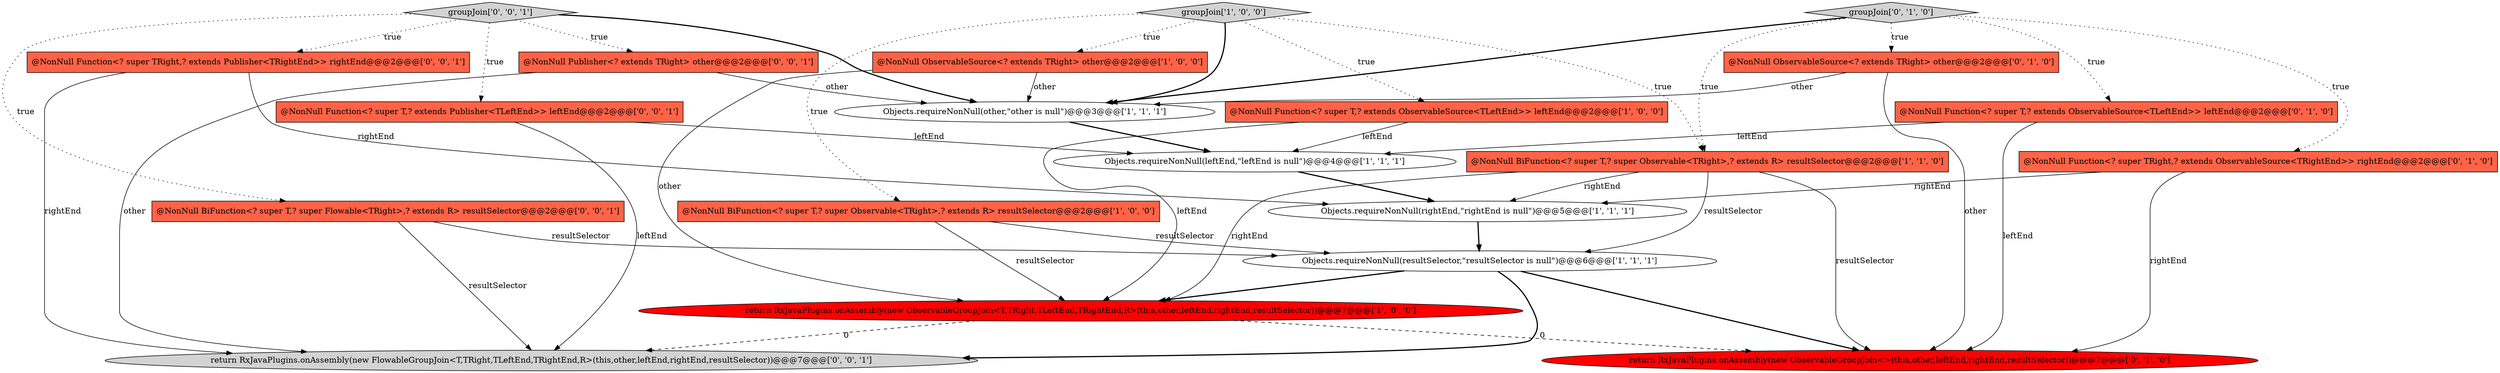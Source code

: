 digraph {
17 [style = filled, label = "@NonNull Function<? super TRight,? extends Publisher<TRightEnd>> rightEnd@@@2@@@['0', '0', '1']", fillcolor = tomato, shape = box image = "AAA0AAABBB3BBB"];
8 [style = filled, label = "Objects.requireNonNull(resultSelector,\"resultSelector is null\")@@@6@@@['1', '1', '1']", fillcolor = white, shape = ellipse image = "AAA0AAABBB1BBB"];
0 [style = filled, label = "Objects.requireNonNull(leftEnd,\"leftEnd is null\")@@@4@@@['1', '1', '1']", fillcolor = white, shape = ellipse image = "AAA0AAABBB1BBB"];
10 [style = filled, label = "@NonNull Function<? super TRight,? extends ObservableSource<TRightEnd>> rightEnd@@@2@@@['0', '1', '0']", fillcolor = tomato, shape = box image = "AAA0AAABBB2BBB"];
15 [style = filled, label = "return RxJavaPlugins.onAssembly(new FlowableGroupJoin<T,TRight,TLeftEnd,TRightEnd,R>(this,other,leftEnd,rightEnd,resultSelector))@@@7@@@['0', '0', '1']", fillcolor = lightgray, shape = ellipse image = "AAA0AAABBB3BBB"];
20 [style = filled, label = "groupJoin['0', '0', '1']", fillcolor = lightgray, shape = diamond image = "AAA0AAABBB3BBB"];
2 [style = filled, label = "Objects.requireNonNull(rightEnd,\"rightEnd is null\")@@@5@@@['1', '1', '1']", fillcolor = white, shape = ellipse image = "AAA0AAABBB1BBB"];
16 [style = filled, label = "@NonNull Function<? super T,? extends Publisher<TLeftEnd>> leftEnd@@@2@@@['0', '0', '1']", fillcolor = tomato, shape = box image = "AAA0AAABBB3BBB"];
11 [style = filled, label = "groupJoin['0', '1', '0']", fillcolor = lightgray, shape = diamond image = "AAA0AAABBB2BBB"];
5 [style = filled, label = "@NonNull ObservableSource<? extends TRight> other@@@2@@@['1', '0', '0']", fillcolor = tomato, shape = box image = "AAA0AAABBB1BBB"];
4 [style = filled, label = "groupJoin['1', '0', '0']", fillcolor = lightgray, shape = diamond image = "AAA0AAABBB1BBB"];
18 [style = filled, label = "@NonNull BiFunction<? super T,? super Flowable<TRight>,? extends R> resultSelector@@@2@@@['0', '0', '1']", fillcolor = tomato, shape = box image = "AAA0AAABBB3BBB"];
6 [style = filled, label = "@NonNull BiFunction<? super T,? super Observable<TRight>,? extends R> resultSelector@@@2@@@['1', '0', '0']", fillcolor = tomato, shape = box image = "AAA0AAABBB1BBB"];
12 [style = filled, label = "return RxJavaPlugins.onAssembly(new ObservableGroupJoin<>(this,other,leftEnd,rightEnd,resultSelector))@@@7@@@['0', '1', '0']", fillcolor = red, shape = ellipse image = "AAA1AAABBB2BBB"];
9 [style = filled, label = "@NonNull BiFunction<? super T,? super Observable<TRight>,? extends R> resultSelector@@@2@@@['1', '1', '0']", fillcolor = tomato, shape = box image = "AAA0AAABBB1BBB"];
3 [style = filled, label = "return RxJavaPlugins.onAssembly(new ObservableGroupJoin<T,TRight,TLeftEnd,TRightEnd,R>(this,other,leftEnd,rightEnd,resultSelector))@@@7@@@['1', '0', '0']", fillcolor = red, shape = ellipse image = "AAA1AAABBB1BBB"];
14 [style = filled, label = "@NonNull ObservableSource<? extends TRight> other@@@2@@@['0', '1', '0']", fillcolor = tomato, shape = box image = "AAA0AAABBB2BBB"];
19 [style = filled, label = "@NonNull Publisher<? extends TRight> other@@@2@@@['0', '0', '1']", fillcolor = tomato, shape = box image = "AAA0AAABBB3BBB"];
1 [style = filled, label = "Objects.requireNonNull(other,\"other is null\")@@@3@@@['1', '1', '1']", fillcolor = white, shape = ellipse image = "AAA0AAABBB1BBB"];
7 [style = filled, label = "@NonNull Function<? super T,? extends ObservableSource<TLeftEnd>> leftEnd@@@2@@@['1', '0', '0']", fillcolor = tomato, shape = box image = "AAA0AAABBB1BBB"];
13 [style = filled, label = "@NonNull Function<? super T,? extends ObservableSource<TLeftEnd>> leftEnd@@@2@@@['0', '1', '0']", fillcolor = tomato, shape = box image = "AAA0AAABBB2BBB"];
4->6 [style = dotted, label="true"];
18->15 [style = solid, label="resultSelector"];
4->5 [style = dotted, label="true"];
8->15 [style = bold, label=""];
16->15 [style = solid, label="leftEnd"];
18->8 [style = solid, label="resultSelector"];
11->1 [style = bold, label=""];
5->3 [style = solid, label="other"];
11->10 [style = dotted, label="true"];
20->17 [style = dotted, label="true"];
9->12 [style = solid, label="resultSelector"];
0->2 [style = bold, label=""];
19->1 [style = solid, label="other"];
8->3 [style = bold, label=""];
10->12 [style = solid, label="rightEnd"];
6->8 [style = solid, label="resultSelector"];
6->3 [style = solid, label="resultSelector"];
19->15 [style = solid, label="other"];
17->2 [style = solid, label="rightEnd"];
4->7 [style = dotted, label="true"];
11->14 [style = dotted, label="true"];
11->9 [style = dotted, label="true"];
1->0 [style = bold, label=""];
11->13 [style = dotted, label="true"];
9->3 [style = solid, label="rightEnd"];
20->1 [style = bold, label=""];
17->15 [style = solid, label="rightEnd"];
20->16 [style = dotted, label="true"];
9->8 [style = solid, label="resultSelector"];
14->12 [style = solid, label="other"];
3->12 [style = dashed, label="0"];
16->0 [style = solid, label="leftEnd"];
14->1 [style = solid, label="other"];
7->0 [style = solid, label="leftEnd"];
13->0 [style = solid, label="leftEnd"];
9->2 [style = solid, label="rightEnd"];
10->2 [style = solid, label="rightEnd"];
20->18 [style = dotted, label="true"];
3->15 [style = dashed, label="0"];
4->1 [style = bold, label=""];
20->19 [style = dotted, label="true"];
5->1 [style = solid, label="other"];
4->9 [style = dotted, label="true"];
13->12 [style = solid, label="leftEnd"];
7->3 [style = solid, label="leftEnd"];
8->12 [style = bold, label=""];
2->8 [style = bold, label=""];
}
